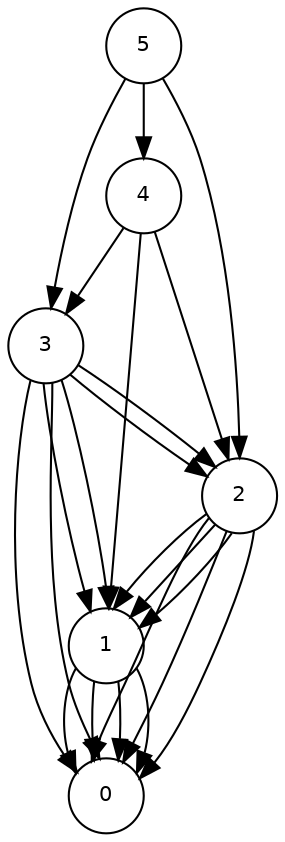 digraph GameTree {
    rankdir=TB;
    node [shape=circle, style=filled, fillcolor=white, fontname="Helvetica", fontsize=10];
    5 -> 4;
    5 -> 3;
    5 -> 2;
    4 -> 3;
    4 -> 2;
    4 -> 1;
    3 -> 2;
    3 -> 1;
    3 -> 0;
    3 -> 2;
    3 -> 1;
    3 -> 0;
    2 -> 1;
    2 -> 0;
    2 -> 1;
    2 -> 0;
    2 -> 1;
    2 -> 0;
    1 -> 0;
    1 -> 0;
    1 -> 0;
    1 -> 0;
}
